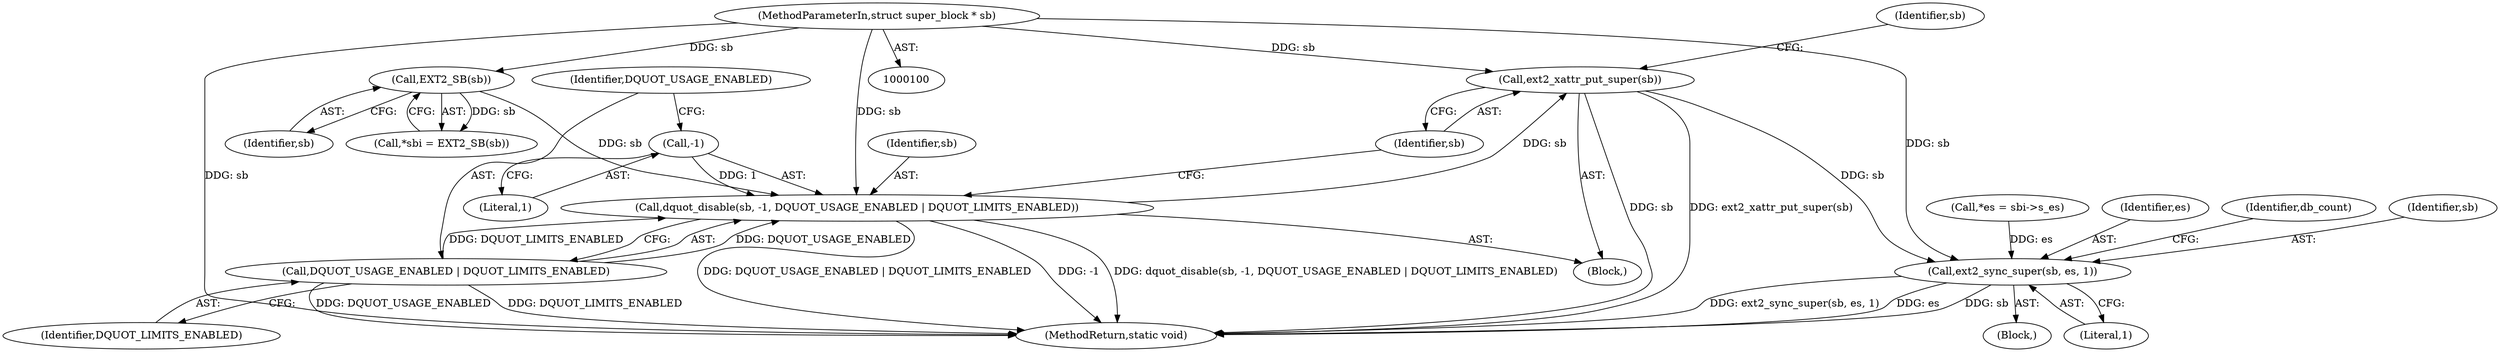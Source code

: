 digraph "1_linux_be0726d33cb8f411945884664924bed3cb8c70ee_1@del" {
"1000117" [label="(Call,ext2_xattr_put_super(sb))"];
"1000110" [label="(Call,dquot_disable(sb, -1, DQUOT_USAGE_ENABLED | DQUOT_LIMITS_ENABLED))"];
"1000108" [label="(Call,EXT2_SB(sb))"];
"1000101" [label="(MethodParameterIn,struct super_block * sb)"];
"1000112" [label="(Call,-1)"];
"1000114" [label="(Call,DQUOT_USAGE_ENABLED | DQUOT_LIMITS_ENABLED)"];
"1000151" [label="(Call,ext2_sync_super(sb, es, 1))"];
"1000111" [label="(Identifier,sb)"];
"1000110" [label="(Call,dquot_disable(sb, -1, DQUOT_USAGE_ENABLED | DQUOT_LIMITS_ENABLED))"];
"1000101" [label="(MethodParameterIn,struct super_block * sb)"];
"1000109" [label="(Identifier,sb)"];
"1000112" [label="(Call,-1)"];
"1000115" [label="(Identifier,DQUOT_USAGE_ENABLED)"];
"1000219" [label="(MethodReturn,static void)"];
"1000128" [label="(Call,*es = sbi->s_es)"];
"1000106" [label="(Call,*sbi = EXT2_SB(sb))"];
"1000123" [label="(Identifier,sb)"];
"1000153" [label="(Identifier,es)"];
"1000114" [label="(Call,DQUOT_USAGE_ENABLED | DQUOT_LIMITS_ENABLED)"];
"1000108" [label="(Call,EXT2_SB(sb))"];
"1000151" [label="(Call,ext2_sync_super(sb, es, 1))"];
"1000156" [label="(Identifier,db_count)"];
"1000102" [label="(Block,)"];
"1000116" [label="(Identifier,DQUOT_LIMITS_ENABLED)"];
"1000154" [label="(Literal,1)"];
"1000152" [label="(Identifier,sb)"];
"1000118" [label="(Identifier,sb)"];
"1000126" [label="(Block,)"];
"1000113" [label="(Literal,1)"];
"1000117" [label="(Call,ext2_xattr_put_super(sb))"];
"1000117" -> "1000102"  [label="AST: "];
"1000117" -> "1000118"  [label="CFG: "];
"1000118" -> "1000117"  [label="AST: "];
"1000123" -> "1000117"  [label="CFG: "];
"1000117" -> "1000219"  [label="DDG: sb"];
"1000117" -> "1000219"  [label="DDG: ext2_xattr_put_super(sb)"];
"1000110" -> "1000117"  [label="DDG: sb"];
"1000101" -> "1000117"  [label="DDG: sb"];
"1000117" -> "1000151"  [label="DDG: sb"];
"1000110" -> "1000102"  [label="AST: "];
"1000110" -> "1000114"  [label="CFG: "];
"1000111" -> "1000110"  [label="AST: "];
"1000112" -> "1000110"  [label="AST: "];
"1000114" -> "1000110"  [label="AST: "];
"1000118" -> "1000110"  [label="CFG: "];
"1000110" -> "1000219"  [label="DDG: DQUOT_USAGE_ENABLED | DQUOT_LIMITS_ENABLED"];
"1000110" -> "1000219"  [label="DDG: -1"];
"1000110" -> "1000219"  [label="DDG: dquot_disable(sb, -1, DQUOT_USAGE_ENABLED | DQUOT_LIMITS_ENABLED)"];
"1000108" -> "1000110"  [label="DDG: sb"];
"1000101" -> "1000110"  [label="DDG: sb"];
"1000112" -> "1000110"  [label="DDG: 1"];
"1000114" -> "1000110"  [label="DDG: DQUOT_USAGE_ENABLED"];
"1000114" -> "1000110"  [label="DDG: DQUOT_LIMITS_ENABLED"];
"1000108" -> "1000106"  [label="AST: "];
"1000108" -> "1000109"  [label="CFG: "];
"1000109" -> "1000108"  [label="AST: "];
"1000106" -> "1000108"  [label="CFG: "];
"1000108" -> "1000106"  [label="DDG: sb"];
"1000101" -> "1000108"  [label="DDG: sb"];
"1000101" -> "1000100"  [label="AST: "];
"1000101" -> "1000219"  [label="DDG: sb"];
"1000101" -> "1000151"  [label="DDG: sb"];
"1000112" -> "1000113"  [label="CFG: "];
"1000113" -> "1000112"  [label="AST: "];
"1000115" -> "1000112"  [label="CFG: "];
"1000114" -> "1000116"  [label="CFG: "];
"1000115" -> "1000114"  [label="AST: "];
"1000116" -> "1000114"  [label="AST: "];
"1000114" -> "1000219"  [label="DDG: DQUOT_USAGE_ENABLED"];
"1000114" -> "1000219"  [label="DDG: DQUOT_LIMITS_ENABLED"];
"1000151" -> "1000126"  [label="AST: "];
"1000151" -> "1000154"  [label="CFG: "];
"1000152" -> "1000151"  [label="AST: "];
"1000153" -> "1000151"  [label="AST: "];
"1000154" -> "1000151"  [label="AST: "];
"1000156" -> "1000151"  [label="CFG: "];
"1000151" -> "1000219"  [label="DDG: ext2_sync_super(sb, es, 1)"];
"1000151" -> "1000219"  [label="DDG: es"];
"1000151" -> "1000219"  [label="DDG: sb"];
"1000128" -> "1000151"  [label="DDG: es"];
}
